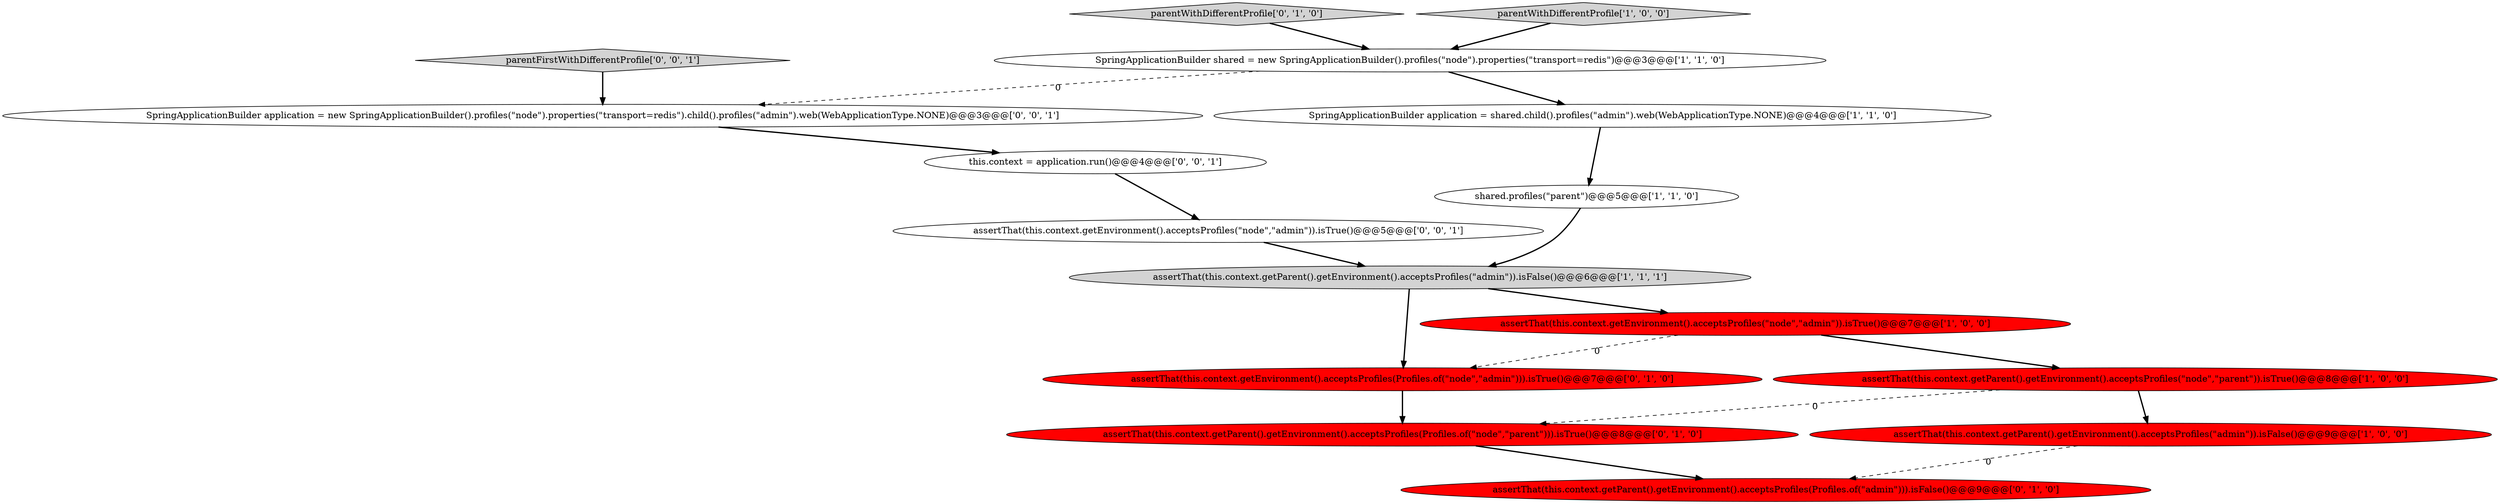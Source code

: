 digraph {
8 [style = filled, label = "assertThat(this.context.getEnvironment().acceptsProfiles(Profiles.of(\"node\",\"admin\"))).isTrue()@@@7@@@['0', '1', '0']", fillcolor = red, shape = ellipse image = "AAA1AAABBB2BBB"];
11 [style = filled, label = "parentWithDifferentProfile['0', '1', '0']", fillcolor = lightgray, shape = diamond image = "AAA0AAABBB2BBB"];
13 [style = filled, label = "parentFirstWithDifferentProfile['0', '0', '1']", fillcolor = lightgray, shape = diamond image = "AAA0AAABBB3BBB"];
15 [style = filled, label = "SpringApplicationBuilder application = new SpringApplicationBuilder().profiles(\"node\").properties(\"transport=redis\").child().profiles(\"admin\").web(WebApplicationType.NONE)@@@3@@@['0', '0', '1']", fillcolor = white, shape = ellipse image = "AAA0AAABBB3BBB"];
7 [style = filled, label = "parentWithDifferentProfile['1', '0', '0']", fillcolor = lightgray, shape = diamond image = "AAA0AAABBB1BBB"];
9 [style = filled, label = "assertThat(this.context.getParent().getEnvironment().acceptsProfiles(Profiles.of(\"node\",\"parent\"))).isTrue()@@@8@@@['0', '1', '0']", fillcolor = red, shape = ellipse image = "AAA1AAABBB2BBB"];
2 [style = filled, label = "shared.profiles(\"parent\")@@@5@@@['1', '1', '0']", fillcolor = white, shape = ellipse image = "AAA0AAABBB1BBB"];
1 [style = filled, label = "assertThat(this.context.getParent().getEnvironment().acceptsProfiles(\"node\",\"parent\")).isTrue()@@@8@@@['1', '0', '0']", fillcolor = red, shape = ellipse image = "AAA1AAABBB1BBB"];
10 [style = filled, label = "assertThat(this.context.getParent().getEnvironment().acceptsProfiles(Profiles.of(\"admin\"))).isFalse()@@@9@@@['0', '1', '0']", fillcolor = red, shape = ellipse image = "AAA1AAABBB2BBB"];
14 [style = filled, label = "this.context = application.run()@@@4@@@['0', '0', '1']", fillcolor = white, shape = ellipse image = "AAA0AAABBB3BBB"];
5 [style = filled, label = "assertThat(this.context.getParent().getEnvironment().acceptsProfiles(\"admin\")).isFalse()@@@6@@@['1', '1', '1']", fillcolor = lightgray, shape = ellipse image = "AAA0AAABBB1BBB"];
6 [style = filled, label = "assertThat(this.context.getEnvironment().acceptsProfiles(\"node\",\"admin\")).isTrue()@@@7@@@['1', '0', '0']", fillcolor = red, shape = ellipse image = "AAA1AAABBB1BBB"];
0 [style = filled, label = "assertThat(this.context.getParent().getEnvironment().acceptsProfiles(\"admin\")).isFalse()@@@9@@@['1', '0', '0']", fillcolor = red, shape = ellipse image = "AAA1AAABBB1BBB"];
12 [style = filled, label = "assertThat(this.context.getEnvironment().acceptsProfiles(\"node\",\"admin\")).isTrue()@@@5@@@['0', '0', '1']", fillcolor = white, shape = ellipse image = "AAA0AAABBB3BBB"];
3 [style = filled, label = "SpringApplicationBuilder shared = new SpringApplicationBuilder().profiles(\"node\").properties(\"transport=redis\")@@@3@@@['1', '1', '0']", fillcolor = white, shape = ellipse image = "AAA0AAABBB1BBB"];
4 [style = filled, label = "SpringApplicationBuilder application = shared.child().profiles(\"admin\").web(WebApplicationType.NONE)@@@4@@@['1', '1', '0']", fillcolor = white, shape = ellipse image = "AAA0AAABBB1BBB"];
3->15 [style = dashed, label="0"];
6->1 [style = bold, label=""];
5->8 [style = bold, label=""];
1->9 [style = dashed, label="0"];
14->12 [style = bold, label=""];
6->8 [style = dashed, label="0"];
13->15 [style = bold, label=""];
4->2 [style = bold, label=""];
1->0 [style = bold, label=""];
5->6 [style = bold, label=""];
9->10 [style = bold, label=""];
15->14 [style = bold, label=""];
12->5 [style = bold, label=""];
11->3 [style = bold, label=""];
0->10 [style = dashed, label="0"];
3->4 [style = bold, label=""];
7->3 [style = bold, label=""];
2->5 [style = bold, label=""];
8->9 [style = bold, label=""];
}

